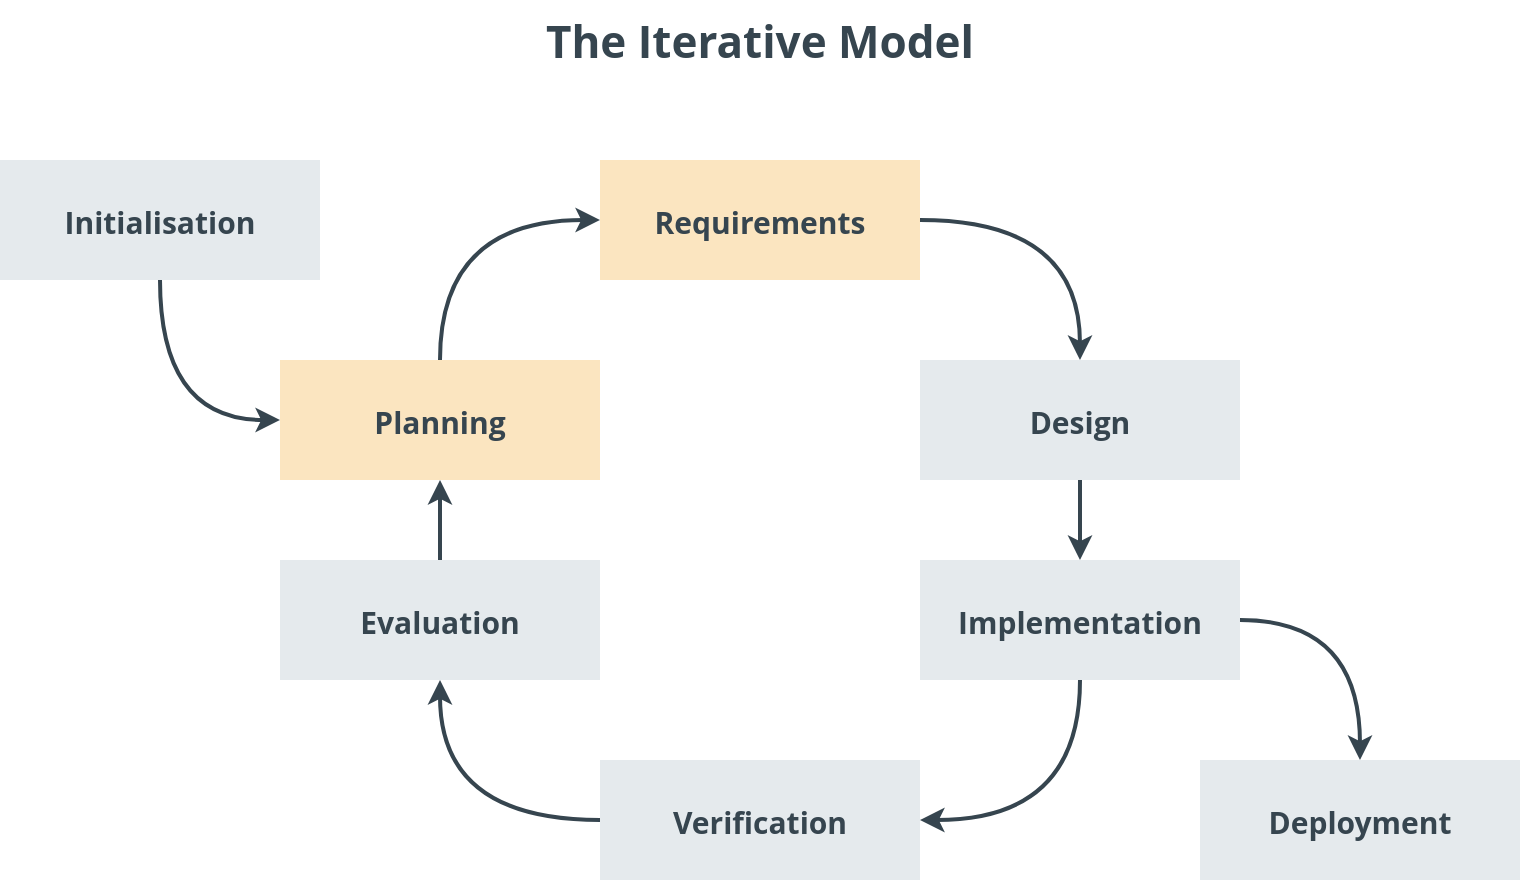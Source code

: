 <mxfile version="16.5.6" type="google"><diagram id="-TkZ1p80awjnaj_UvVfZ" name="Page-1"><mxGraphModel dx="2249" dy="782" grid="1" gridSize="10" guides="1" tooltips="1" connect="1" arrows="1" fold="1" page="1" pageScale="1" pageWidth="827" pageHeight="1169" math="0" shadow="0"><root><mxCell id="0"/><mxCell id="1" parent="0"/><mxCell id="xp-tbhqIAUgUtuOnGsi5-1" style="edgeStyle=orthogonalEdgeStyle;orthogonalLoop=1;jettySize=auto;html=1;exitX=0.5;exitY=1;exitDx=0;exitDy=0;entryX=0;entryY=0.5;entryDx=0;entryDy=0;fontSize=15;fontColor=#36454F;curved=1;strokeWidth=2;strokeColor=#36454F;" edge="1" parent="1" source="xp-tbhqIAUgUtuOnGsi5-2" target="xp-tbhqIAUgUtuOnGsi5-4"><mxGeometry relative="1" as="geometry"/></mxCell><mxCell id="xp-tbhqIAUgUtuOnGsi5-2" value="Initialisation" style="rounded=0;whiteSpace=wrap;html=1;fontSize=15;glass=0;strokeWidth=1;shadow=0;sketch=0;strokeColor=none;fillColor=#E5EAED;fontColor=#36454F;fontFamily=Open Sans;fontSource=https%3A%2F%2Ffonts.googleapis.com%2Fcss%3Ffamily%3DOpen%2BSans;fontStyle=1" vertex="1" parent="1"><mxGeometry x="-180" y="200" width="160" height="60" as="geometry"/></mxCell><mxCell id="xp-tbhqIAUgUtuOnGsi5-3" value="Requirements" style="rounded=0;whiteSpace=wrap;html=1;fontSize=15;glass=0;strokeWidth=1;shadow=0;sketch=0;strokeColor=none;fillColor=#FBE5C0;fontColor=#36454F;fontFamily=Open Sans;fontSource=https%3A%2F%2Ffonts.googleapis.com%2Fcss%3Ffamily%3DOpen%2BSans;fontStyle=1" vertex="1" parent="1"><mxGeometry x="120" y="200" width="160" height="60" as="geometry"/></mxCell><mxCell id="xp-tbhqIAUgUtuOnGsi5-4" value="Planning" style="rounded=0;whiteSpace=wrap;html=1;fontSize=15;glass=0;strokeWidth=1;shadow=0;sketch=0;strokeColor=none;fillColor=#FBE5C0;fontColor=#36454F;fontFamily=Open Sans;fontSource=https%3A%2F%2Ffonts.googleapis.com%2Fcss%3Ffamily%3DOpen%2BSans;fontStyle=1" vertex="1" parent="1"><mxGeometry x="-40" y="300" width="160" height="60" as="geometry"/></mxCell><mxCell id="xp-tbhqIAUgUtuOnGsi5-5" value="Design" style="rounded=0;whiteSpace=wrap;html=1;fontSize=15;glass=0;strokeWidth=1;shadow=0;sketch=0;strokeColor=none;fillColor=#E5EAED;fontColor=#36454F;fontFamily=Open Sans;fontSource=https%3A%2F%2Ffonts.googleapis.com%2Fcss%3Ffamily%3DOpen%2BSans;fontStyle=1" vertex="1" parent="1"><mxGeometry x="280" y="300" width="160" height="60" as="geometry"/></mxCell><mxCell id="xp-tbhqIAUgUtuOnGsi5-6" value="Verification" style="rounded=0;whiteSpace=wrap;html=1;fontSize=15;glass=0;strokeWidth=1;shadow=0;sketch=0;strokeColor=none;fillColor=#E5EAED;fontColor=#36454F;fontFamily=Open Sans;fontSource=https%3A%2F%2Ffonts.googleapis.com%2Fcss%3Ffamily%3DOpen%2BSans;fontStyle=1" vertex="1" parent="1"><mxGeometry x="120" y="500" width="160" height="60" as="geometry"/></mxCell><mxCell id="xp-tbhqIAUgUtuOnGsi5-7" style="edgeStyle=orthogonalEdgeStyle;orthogonalLoop=1;jettySize=auto;html=1;exitX=1;exitY=0.5;exitDx=0;exitDy=0;entryX=0.5;entryY=0;entryDx=0;entryDy=0;fontSize=15;fontColor=#36454F;strokeWidth=2;strokeColor=#36454F;curved=1;" edge="1" parent="1" source="xp-tbhqIAUgUtuOnGsi5-3" target="xp-tbhqIAUgUtuOnGsi5-5"><mxGeometry relative="1" as="geometry"><mxPoint x="400" y="220" as="sourcePoint"/><mxPoint x="439.92" y="260" as="targetPoint"/></mxGeometry></mxCell><mxCell id="xp-tbhqIAUgUtuOnGsi5-8" style="edgeStyle=orthogonalEdgeStyle;orthogonalLoop=1;jettySize=auto;html=1;exitX=0.5;exitY=1;exitDx=0;exitDy=0;entryX=0.5;entryY=0;entryDx=0;entryDy=0;fontSize=15;fontColor=#36454F;curved=1;strokeWidth=2;strokeColor=#36454F;" edge="1" parent="1" source="xp-tbhqIAUgUtuOnGsi5-5" target="xp-tbhqIAUgUtuOnGsi5-28"><mxGeometry relative="1" as="geometry"><mxPoint x="480" y="280" as="sourcePoint"/><mxPoint x="519.92" y="320" as="targetPoint"/></mxGeometry></mxCell><mxCell id="xp-tbhqIAUgUtuOnGsi5-9" style="edgeStyle=orthogonalEdgeStyle;orthogonalLoop=1;jettySize=auto;html=1;exitX=1;exitY=0.5;exitDx=0;exitDy=0;entryX=0.5;entryY=0;entryDx=0;entryDy=0;fontSize=15;fontColor=#36454F;curved=1;strokeWidth=2;strokeColor=#36454F;" edge="1" parent="1" source="xp-tbhqIAUgUtuOnGsi5-28" target="xp-tbhqIAUgUtuOnGsi5-11"><mxGeometry relative="1" as="geometry"><mxPoint x="560" y="340" as="sourcePoint"/><mxPoint x="599.92" y="380" as="targetPoint"/></mxGeometry></mxCell><mxCell id="xp-tbhqIAUgUtuOnGsi5-10" value="The Iterative Model" style="rounded=0;whiteSpace=wrap;html=1;fontSize=22;glass=0;strokeWidth=1;shadow=0;sketch=0;strokeColor=none;fillColor=none;fontColor=#36454F;fontFamily=Open Sans;fontSource=https%3A%2F%2Ffonts.googleapis.com%2Fcss%3Ffamily%3DOpen%2BSans;fontStyle=1" vertex="1" parent="1"><mxGeometry x="80" y="120" width="240" height="40" as="geometry"/></mxCell><mxCell id="xp-tbhqIAUgUtuOnGsi5-11" value="Deployment" style="rounded=0;whiteSpace=wrap;html=1;fontSize=15;glass=0;strokeWidth=1;shadow=0;sketch=0;strokeColor=none;fillColor=#E5EAED;fontColor=#36454F;fontFamily=Open Sans;fontSource=https%3A%2F%2Ffonts.googleapis.com%2Fcss%3Ffamily%3DOpen%2BSans;fontStyle=1" vertex="1" parent="1"><mxGeometry x="420" y="500" width="160" height="60" as="geometry"/></mxCell><mxCell id="xp-tbhqIAUgUtuOnGsi5-15" style="edgeStyle=orthogonalEdgeStyle;orthogonalLoop=1;jettySize=auto;html=1;exitX=0;exitY=0.5;exitDx=0;exitDy=0;entryX=0.5;entryY=1;entryDx=0;entryDy=0;fontSize=15;fontColor=#36454F;curved=1;strokeWidth=2;strokeColor=#36454F;" edge="1" parent="1" source="xp-tbhqIAUgUtuOnGsi5-6" target="xp-tbhqIAUgUtuOnGsi5-27"><mxGeometry relative="1" as="geometry"><mxPoint x="390" y="370" as="sourcePoint"/><mxPoint x="330" y="430" as="targetPoint"/></mxGeometry></mxCell><mxCell id="xp-tbhqIAUgUtuOnGsi5-16" style="edgeStyle=orthogonalEdgeStyle;orthogonalLoop=1;jettySize=auto;html=1;exitX=0.5;exitY=0;exitDx=0;exitDy=0;entryX=0;entryY=0.5;entryDx=0;entryDy=0;fontSize=15;fontColor=#36454F;curved=1;strokeWidth=2;strokeColor=#36454F;" edge="1" parent="1" source="xp-tbhqIAUgUtuOnGsi5-4" target="xp-tbhqIAUgUtuOnGsi5-3"><mxGeometry relative="1" as="geometry"><mxPoint x="90" y="430" as="sourcePoint"/><mxPoint x="30" y="370" as="targetPoint"/></mxGeometry></mxCell><mxCell id="xp-tbhqIAUgUtuOnGsi5-27" value="Evaluation" style="rounded=0;whiteSpace=wrap;html=1;fontSize=15;glass=0;strokeWidth=1;shadow=0;sketch=0;strokeColor=none;fillColor=#E5EAED;fontColor=#36454F;fontFamily=Open Sans;fontSource=https%3A%2F%2Ffonts.googleapis.com%2Fcss%3Ffamily%3DOpen%2BSans;fontStyle=1" vertex="1" parent="1"><mxGeometry x="-40" y="400" width="160" height="60" as="geometry"/></mxCell><mxCell id="xp-tbhqIAUgUtuOnGsi5-28" value="Implementation" style="rounded=0;whiteSpace=wrap;html=1;fontSize=15;glass=0;strokeWidth=1;shadow=0;sketch=0;strokeColor=none;fillColor=#E5EAED;fontColor=#36454F;fontFamily=Open Sans;fontSource=https%3A%2F%2Ffonts.googleapis.com%2Fcss%3Ffamily%3DOpen%2BSans;fontStyle=1" vertex="1" parent="1"><mxGeometry x="280" y="400" width="160" height="60" as="geometry"/></mxCell><mxCell id="xp-tbhqIAUgUtuOnGsi5-30" style="edgeStyle=orthogonalEdgeStyle;orthogonalLoop=1;jettySize=auto;html=1;exitX=0.5;exitY=1;exitDx=0;exitDy=0;entryX=1;entryY=0.5;entryDx=0;entryDy=0;fontSize=15;fontColor=#36454F;curved=1;strokeWidth=2;strokeColor=#36454F;" edge="1" parent="1" source="xp-tbhqIAUgUtuOnGsi5-28" target="xp-tbhqIAUgUtuOnGsi5-6"><mxGeometry relative="1" as="geometry"><mxPoint x="370" y="370" as="sourcePoint"/><mxPoint x="370" y="410" as="targetPoint"/></mxGeometry></mxCell><mxCell id="xp-tbhqIAUgUtuOnGsi5-32" style="edgeStyle=orthogonalEdgeStyle;orthogonalLoop=1;jettySize=auto;html=1;exitX=0.5;exitY=0;exitDx=0;exitDy=0;entryX=0.5;entryY=1;entryDx=0;entryDy=0;fontSize=15;fontColor=#36454F;curved=1;strokeWidth=2;strokeColor=#36454F;" edge="1" parent="1" source="xp-tbhqIAUgUtuOnGsi5-27" target="xp-tbhqIAUgUtuOnGsi5-4"><mxGeometry relative="1" as="geometry"><mxPoint x="370" y="370" as="sourcePoint"/><mxPoint x="370" y="410" as="targetPoint"/></mxGeometry></mxCell></root></mxGraphModel></diagram></mxfile>